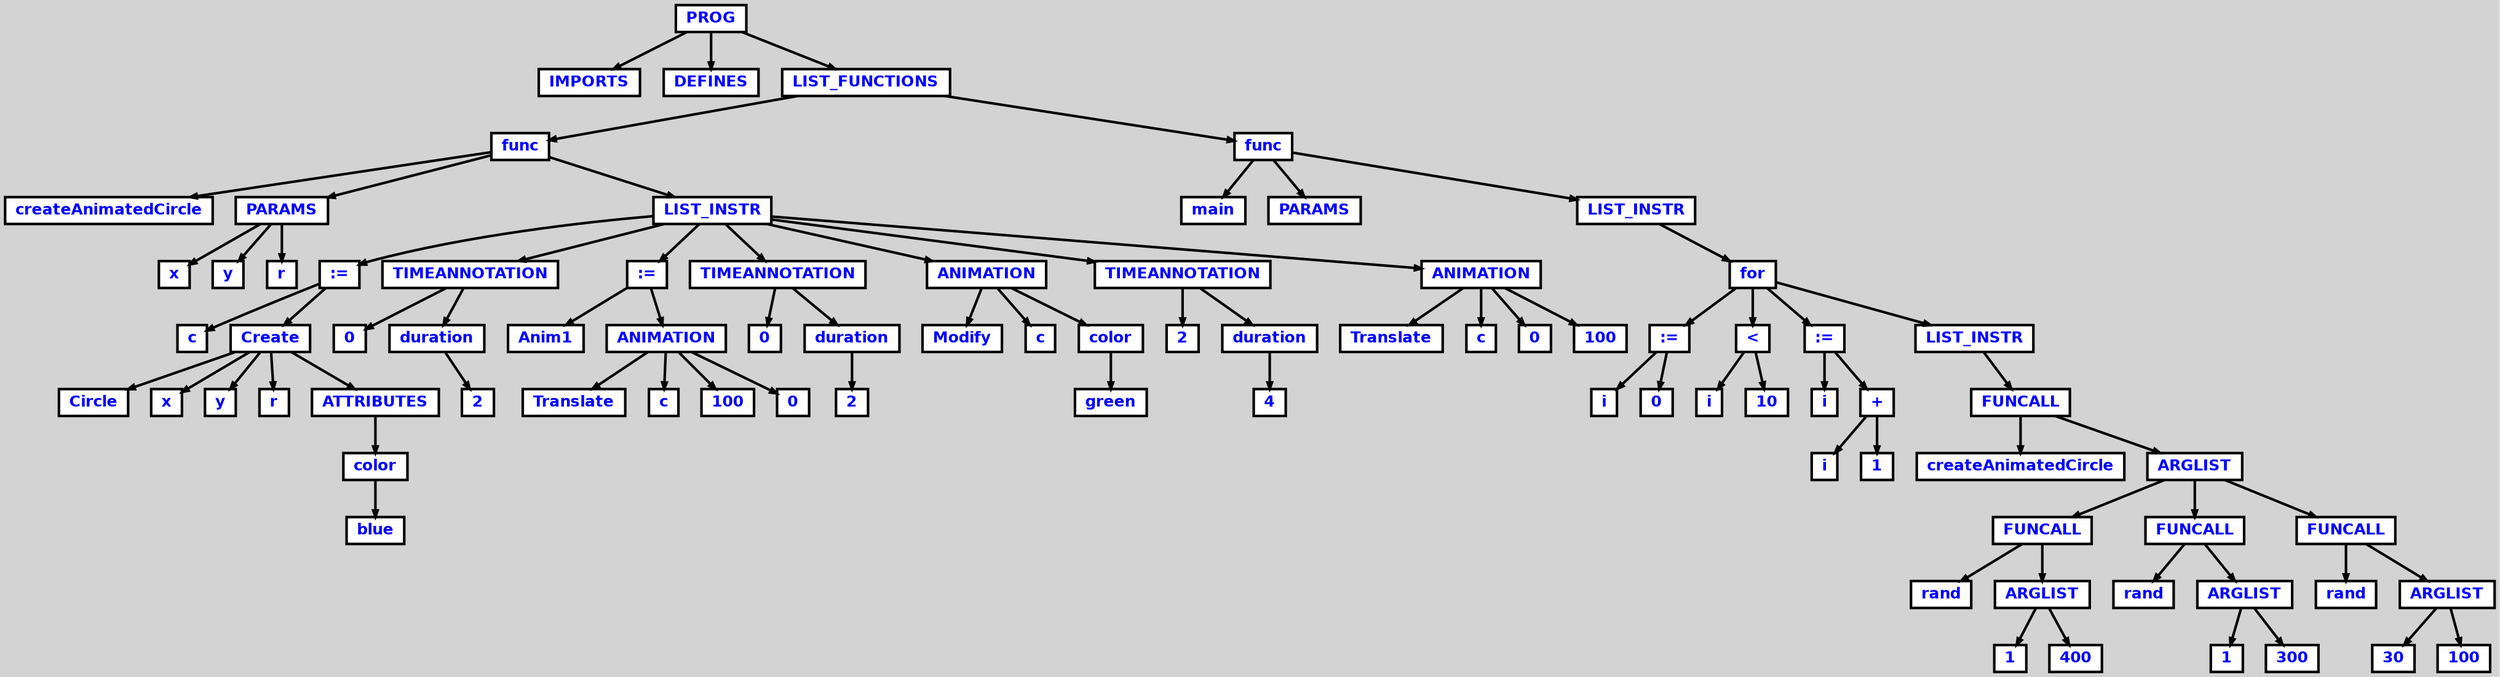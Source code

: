 digraph {

	ordering=out;
	ranksep=.4;
	bgcolor="lightgrey"; node [shape=box, fixedsize=false, fontsize=12, fontname="Helvetica-bold", fontcolor="blue"
		width=.25, height=.25, color="black", fillcolor="white", style="filled, solid, bold"];
	edge [arrowsize=.5, color="black", style="bold"]

  n0 [label="PROG"];
  n1 [label="IMPORTS"];
  n2 [label="DEFINES"];
  n3 [label="LIST_FUNCTIONS"];
  n3 [label="LIST_FUNCTIONS"];
  n4 [label="func"];
  n4 [label="func"];
  n5 [label="createAnimatedCircle"];
  n6 [label="PARAMS"];
  n6 [label="PARAMS"];
  n7 [label="x"];
  n8 [label="y"];
  n9 [label="r"];
  n10 [label="LIST_INSTR"];
  n10 [label="LIST_INSTR"];
  n11 [label=":="];
  n11 [label=":="];
  n12 [label="c"];
  n13 [label="Create"];
  n13 [label="Create"];
  n14 [label="Circle"];
  n15 [label="x"];
  n16 [label="y"];
  n17 [label="r"];
  n18 [label="ATTRIBUTES"];
  n18 [label="ATTRIBUTES"];
  n19 [label="color"];
  n19 [label="color"];
  n20 [label="blue"];
  n21 [label="TIMEANNOTATION"];
  n21 [label="TIMEANNOTATION"];
  n22 [label="0"];
  n23 [label="duration"];
  n23 [label="duration"];
  n24 [label="2"];
  n25 [label=":="];
  n25 [label=":="];
  n26 [label="Anim1"];
  n27 [label="ANIMATION"];
  n27 [label="ANIMATION"];
  n28 [label="Translate"];
  n29 [label="c"];
  n30 [label="100"];
  n31 [label="0"];
  n32 [label="TIMEANNOTATION"];
  n32 [label="TIMEANNOTATION"];
  n33 [label="0"];
  n34 [label="duration"];
  n34 [label="duration"];
  n35 [label="2"];
  n36 [label="ANIMATION"];
  n36 [label="ANIMATION"];
  n37 [label="Modify"];
  n38 [label="c"];
  n39 [label="color"];
  n39 [label="color"];
  n40 [label="green"];
  n41 [label="TIMEANNOTATION"];
  n41 [label="TIMEANNOTATION"];
  n42 [label="2"];
  n43 [label="duration"];
  n43 [label="duration"];
  n44 [label="4"];
  n45 [label="ANIMATION"];
  n45 [label="ANIMATION"];
  n46 [label="Translate"];
  n47 [label="c"];
  n48 [label="0"];
  n49 [label="100"];
  n50 [label="func"];
  n50 [label="func"];
  n51 [label="main"];
  n52 [label="PARAMS"];
  n53 [label="LIST_INSTR"];
  n53 [label="LIST_INSTR"];
  n54 [label="for"];
  n54 [label="for"];
  n55 [label=":="];
  n55 [label=":="];
  n56 [label="i"];
  n57 [label="0"];
  n58 [label="<"];
  n58 [label="<"];
  n59 [label="i"];
  n60 [label="10"];
  n61 [label=":="];
  n61 [label=":="];
  n62 [label="i"];
  n63 [label="+"];
  n63 [label="+"];
  n64 [label="i"];
  n65 [label="1"];
  n66 [label="LIST_INSTR"];
  n66 [label="LIST_INSTR"];
  n67 [label="FUNCALL"];
  n67 [label="FUNCALL"];
  n68 [label="createAnimatedCircle"];
  n69 [label="ARGLIST"];
  n69 [label="ARGLIST"];
  n70 [label="FUNCALL"];
  n70 [label="FUNCALL"];
  n71 [label="rand"];
  n72 [label="ARGLIST"];
  n72 [label="ARGLIST"];
  n73 [label="1"];
  n74 [label="400"];
  n75 [label="FUNCALL"];
  n75 [label="FUNCALL"];
  n76 [label="rand"];
  n77 [label="ARGLIST"];
  n77 [label="ARGLIST"];
  n78 [label="1"];
  n79 [label="300"];
  n80 [label="FUNCALL"];
  n80 [label="FUNCALL"];
  n81 [label="rand"];
  n82 [label="ARGLIST"];
  n82 [label="ARGLIST"];
  n83 [label="30"];
  n84 [label="100"];

  n0 -> n1 // "PROG" -> "IMPORTS"
  n0 -> n2 // "PROG" -> "DEFINES"
  n0 -> n3 // "PROG" -> "LIST_FUNCTIONS"
  n3 -> n4 // "LIST_FUNCTIONS" -> "func"
  n4 -> n5 // "func" -> "createAnimatedCircle"
  n4 -> n6 // "func" -> "PARAMS"
  n6 -> n7 // "PARAMS" -> "x"
  n6 -> n8 // "PARAMS" -> "y"
  n6 -> n9 // "PARAMS" -> "r"
  n4 -> n10 // "func" -> "LIST_INSTR"
  n10 -> n11 // "LIST_INSTR" -> ":="
  n11 -> n12 // ":=" -> "c"
  n11 -> n13 // ":=" -> "Create"
  n13 -> n14 // "Create" -> "Circle"
  n13 -> n15 // "Create" -> "x"
  n13 -> n16 // "Create" -> "y"
  n13 -> n17 // "Create" -> "r"
  n13 -> n18 // "Create" -> "ATTRIBUTES"
  n18 -> n19 // "ATTRIBUTES" -> "color"
  n19 -> n20 // "color" -> "blue"
  n10 -> n21 // "LIST_INSTR" -> "TIMEANNOTATION"
  n21 -> n22 // "TIMEANNOTATION" -> "0"
  n21 -> n23 // "TIMEANNOTATION" -> "duration"
  n23 -> n24 // "duration" -> "2"
  n10 -> n25 // "LIST_INSTR" -> ":="
  n25 -> n26 // ":=" -> "Anim1"
  n25 -> n27 // ":=" -> "ANIMATION"
  n27 -> n28 // "ANIMATION" -> "Translate"
  n27 -> n29 // "ANIMATION" -> "c"
  n27 -> n30 // "ANIMATION" -> "100"
  n27 -> n31 // "ANIMATION" -> "0"
  n10 -> n32 // "LIST_INSTR" -> "TIMEANNOTATION"
  n32 -> n33 // "TIMEANNOTATION" -> "0"
  n32 -> n34 // "TIMEANNOTATION" -> "duration"
  n34 -> n35 // "duration" -> "2"
  n10 -> n36 // "LIST_INSTR" -> "ANIMATION"
  n36 -> n37 // "ANIMATION" -> "Modify"
  n36 -> n38 // "ANIMATION" -> "c"
  n36 -> n39 // "ANIMATION" -> "color"
  n39 -> n40 // "color" -> "green"
  n10 -> n41 // "LIST_INSTR" -> "TIMEANNOTATION"
  n41 -> n42 // "TIMEANNOTATION" -> "2"
  n41 -> n43 // "TIMEANNOTATION" -> "duration"
  n43 -> n44 // "duration" -> "4"
  n10 -> n45 // "LIST_INSTR" -> "ANIMATION"
  n45 -> n46 // "ANIMATION" -> "Translate"
  n45 -> n47 // "ANIMATION" -> "c"
  n45 -> n48 // "ANIMATION" -> "0"
  n45 -> n49 // "ANIMATION" -> "100"
  n3 -> n50 // "LIST_FUNCTIONS" -> "func"
  n50 -> n51 // "func" -> "main"
  n50 -> n52 // "func" -> "PARAMS"
  n50 -> n53 // "func" -> "LIST_INSTR"
  n53 -> n54 // "LIST_INSTR" -> "for"
  n54 -> n55 // "for" -> ":="
  n55 -> n56 // ":=" -> "i"
  n55 -> n57 // ":=" -> "0"
  n54 -> n58 // "for" -> "<"
  n58 -> n59 // "<" -> "i"
  n58 -> n60 // "<" -> "10"
  n54 -> n61 // "for" -> ":="
  n61 -> n62 // ":=" -> "i"
  n61 -> n63 // ":=" -> "+"
  n63 -> n64 // "+" -> "i"
  n63 -> n65 // "+" -> "1"
  n54 -> n66 // "for" -> "LIST_INSTR"
  n66 -> n67 // "LIST_INSTR" -> "FUNCALL"
  n67 -> n68 // "FUNCALL" -> "createAnimatedCircle"
  n67 -> n69 // "FUNCALL" -> "ARGLIST"
  n69 -> n70 // "ARGLIST" -> "FUNCALL"
  n70 -> n71 // "FUNCALL" -> "rand"
  n70 -> n72 // "FUNCALL" -> "ARGLIST"
  n72 -> n73 // "ARGLIST" -> "1"
  n72 -> n74 // "ARGLIST" -> "400"
  n69 -> n75 // "ARGLIST" -> "FUNCALL"
  n75 -> n76 // "FUNCALL" -> "rand"
  n75 -> n77 // "FUNCALL" -> "ARGLIST"
  n77 -> n78 // "ARGLIST" -> "1"
  n77 -> n79 // "ARGLIST" -> "300"
  n69 -> n80 // "ARGLIST" -> "FUNCALL"
  n80 -> n81 // "FUNCALL" -> "rand"
  n80 -> n82 // "FUNCALL" -> "ARGLIST"
  n82 -> n83 // "ARGLIST" -> "30"
  n82 -> n84 // "ARGLIST" -> "100"

}
